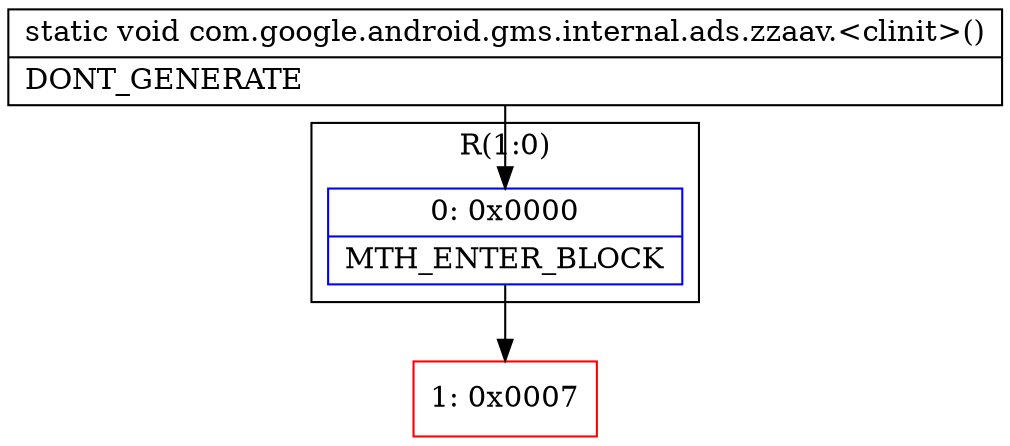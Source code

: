 digraph "CFG forcom.google.android.gms.internal.ads.zzaav.\<clinit\>()V" {
subgraph cluster_Region_430679026 {
label = "R(1:0)";
node [shape=record,color=blue];
Node_0 [shape=record,label="{0\:\ 0x0000|MTH_ENTER_BLOCK\l}"];
}
Node_1 [shape=record,color=red,label="{1\:\ 0x0007}"];
MethodNode[shape=record,label="{static void com.google.android.gms.internal.ads.zzaav.\<clinit\>()  | DONT_GENERATE\l}"];
MethodNode -> Node_0;
Node_0 -> Node_1;
}


